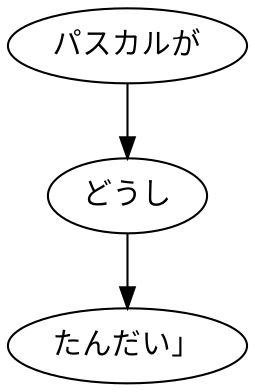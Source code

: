 digraph graph2367 {
	node0 [label="パスカルが"];
	node1 [label="どうし"];
	node2 [label="たんだい」"];
	node0 -> node1;
	node1 -> node2;
}
